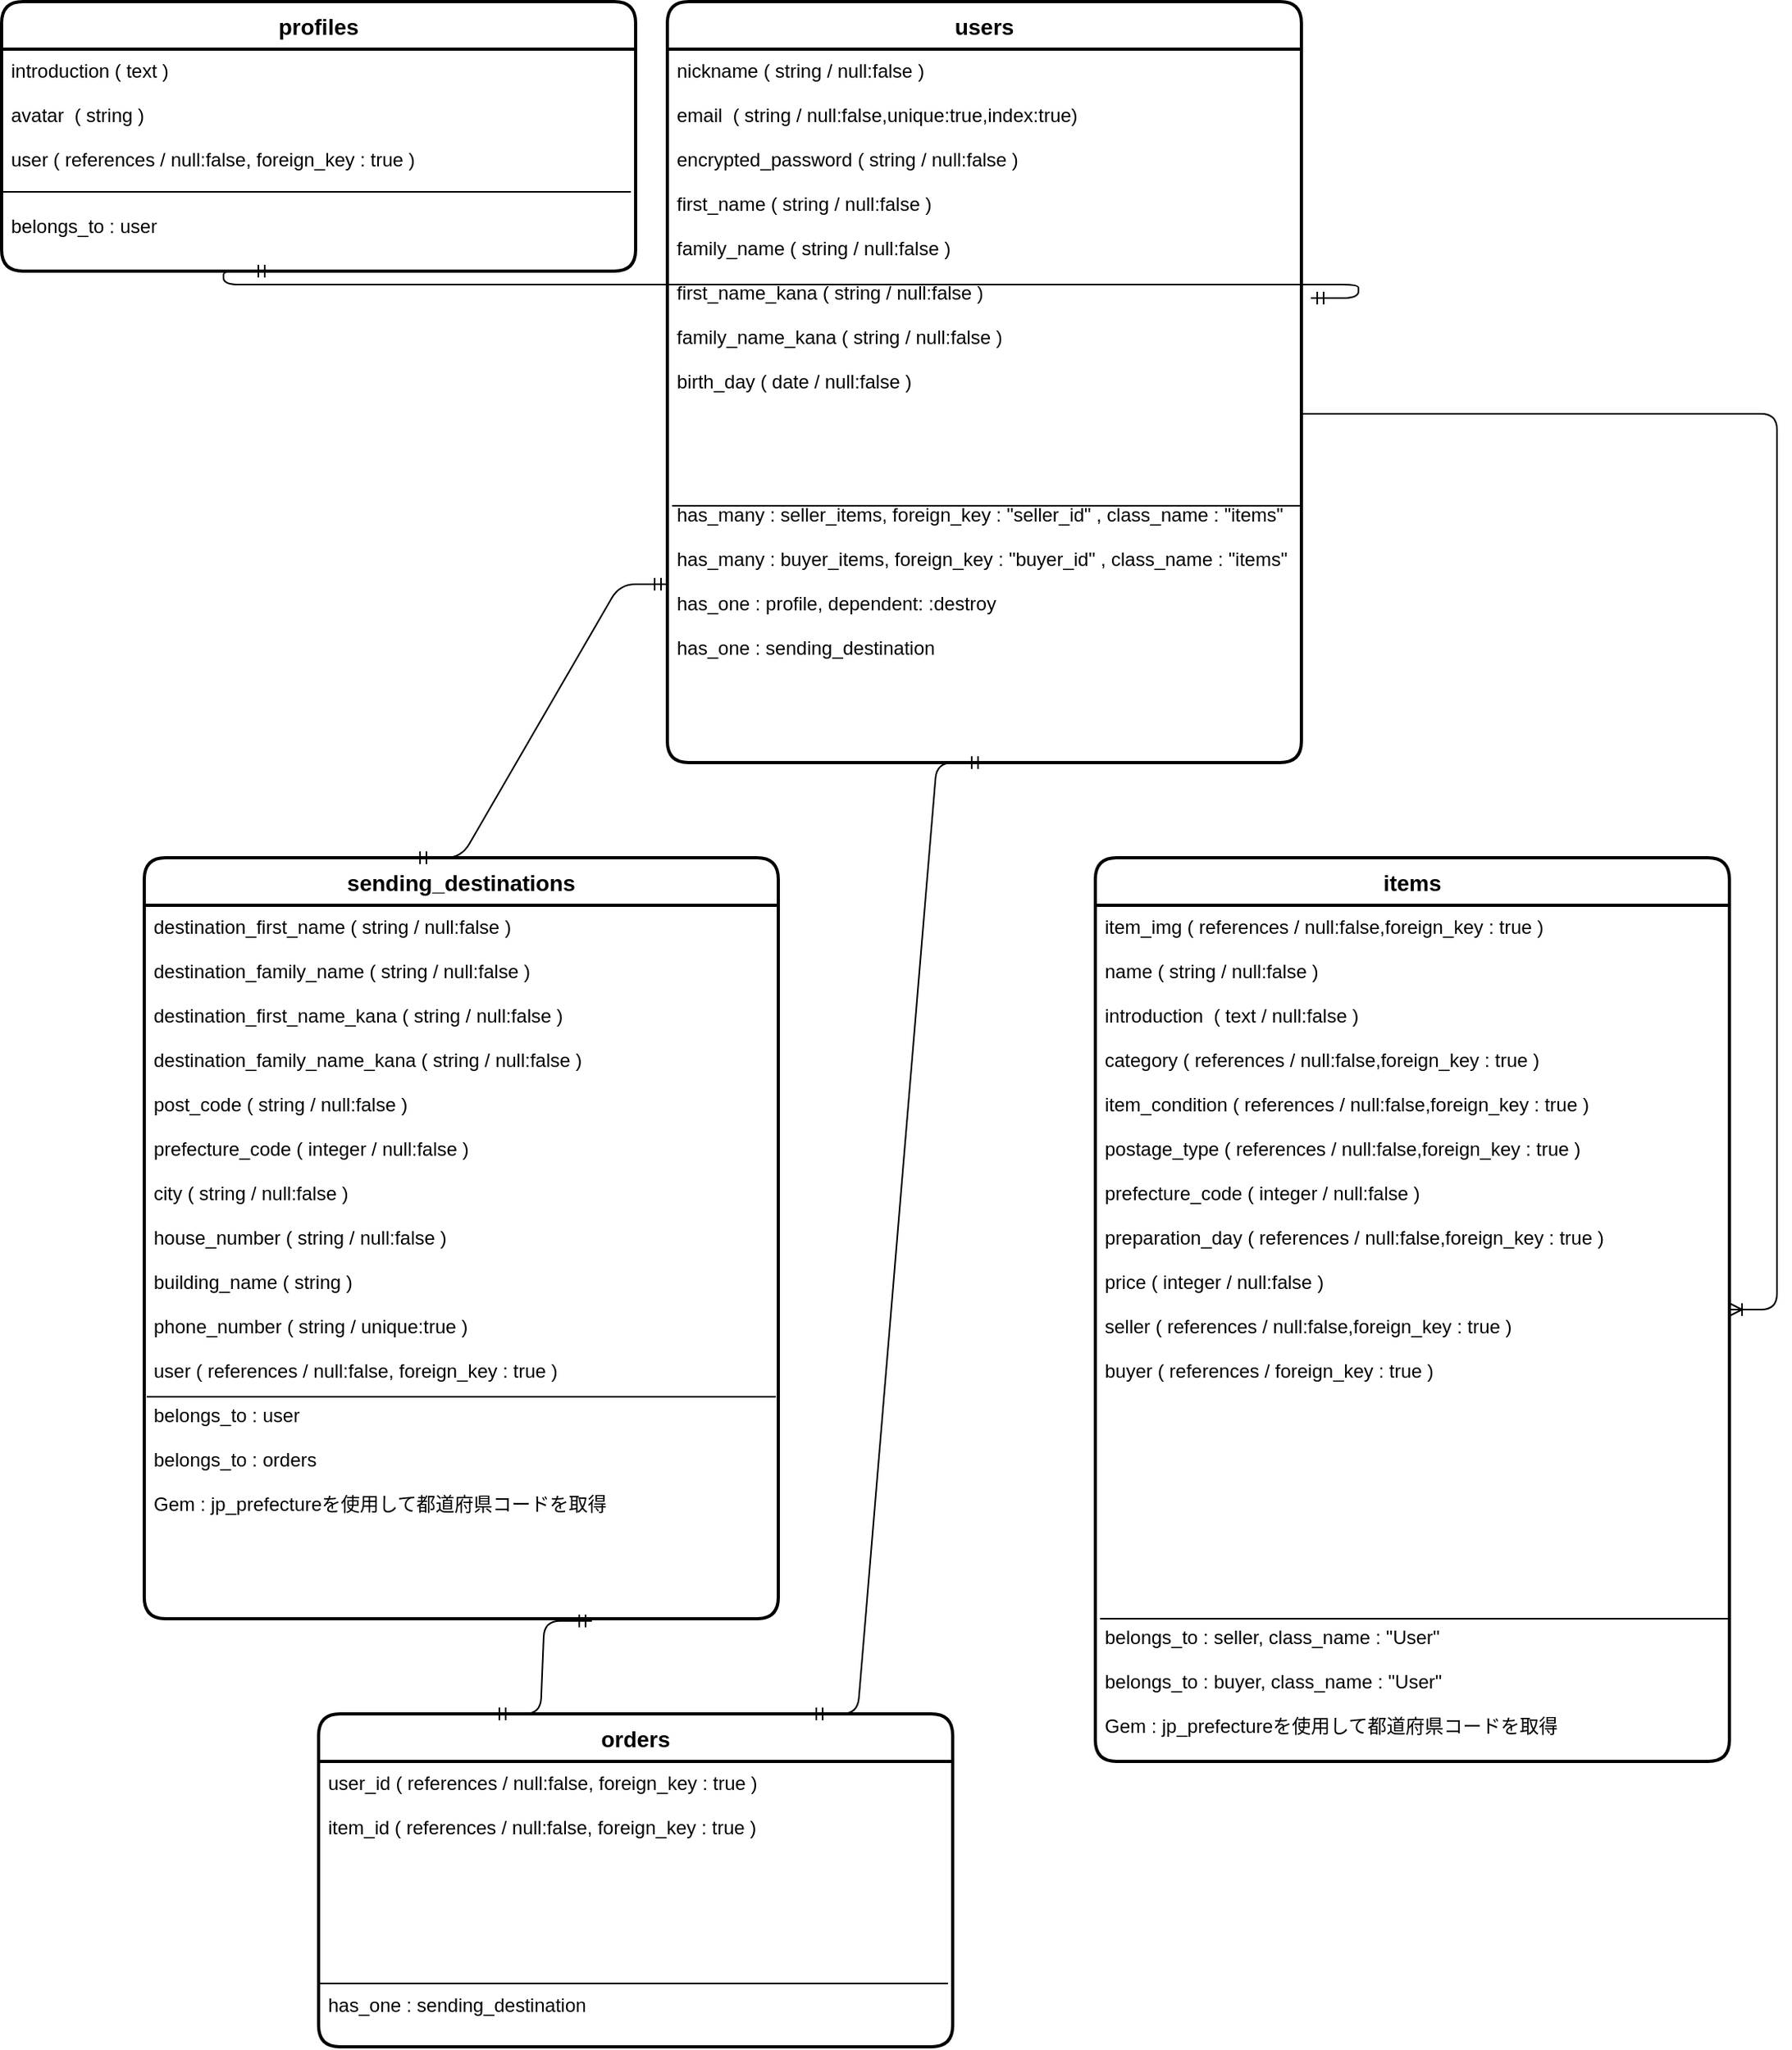 <mxfile version="13.10.0" type="embed">
    <diagram id="O7533EYIqYoyhk6JIRFR" name="Page-1">
        <mxGraphModel dx="880" dy="1691" grid="1" gridSize="10" guides="1" tooltips="1" connect="1" arrows="1" fold="1" page="0" pageScale="1" pageWidth="1169" pageHeight="827" math="0" shadow="0">
            <root>
                <mxCell id="0"/>
                <mxCell id="1" parent="0"/>
                <mxCell id="252" value="" style="endArrow=none;html=1;fontSize=18;" parent="1" edge="1">
                    <mxGeometry width="50" height="50" relative="1" as="geometry">
                        <mxPoint x="445" y="140" as="sourcePoint"/>
                        <mxPoint x="445.0" y="140" as="targetPoint"/>
                    </mxGeometry>
                </mxCell>
                <mxCell id="291" value="users" style="swimlane;childLayout=stackLayout;horizontal=1;startSize=30;horizontalStack=0;rounded=1;fontSize=14;fontStyle=1;strokeWidth=2;resizeParent=0;resizeLast=1;shadow=0;dashed=0;align=center;" parent="1" vertex="1">
                    <mxGeometry x="430" y="-820" width="400" height="480" as="geometry"/>
                </mxCell>
                <mxCell id="292" value="nickname ( string / null:false )&#10;&#10;email  ( string / null:false,unique:true,index:true)&#10;&#10;encrypted_password ( string / null:false )&#10;&#10;first_name ( string / null:false )&#10;&#10;family_name ( string / null:false )&#10;&#10;first_name_kana ( string / null:false )&#10;&#10;family_name_kana ( string / null:false )&#10;&#10;birth_day ( date / null:false )&#10;&#10;&#10;&#10;&#10;&#10;has_many : seller_items, foreign_key : &quot;seller_id&quot; , class_name : &quot;items&quot;&#10;&#10;has_many : buyer_items, foreign_key : &quot;buyer_id&quot; , class_name : &quot;items&quot;&#10;&#10;has_one : profile, dependent: :destroy &#10;&#10;has_one : sending_destination&#10;&#10;&#10;&#10;" style="align=left;strokeColor=none;fillColor=none;spacingLeft=4;fontSize=12;verticalAlign=top;resizable=0;rotatable=0;part=1;" parent="291" vertex="1">
                    <mxGeometry y="30" width="400" height="450" as="geometry"/>
                </mxCell>
                <mxCell id="303" value="" style="endArrow=none;html=1;rounded=0;fontSize=18;" parent="291" edge="1">
                    <mxGeometry relative="1" as="geometry">
                        <mxPoint x="400" y="318" as="sourcePoint"/>
                        <mxPoint x="400" y="318" as="targetPoint"/>
                        <Array as="points">
                            <mxPoint x="3" y="318"/>
                        </Array>
                    </mxGeometry>
                </mxCell>
                <mxCell id="306" value="profiles" style="swimlane;childLayout=stackLayout;horizontal=1;startSize=30;horizontalStack=0;rounded=1;fontSize=14;fontStyle=1;strokeWidth=2;resizeParent=0;resizeLast=1;shadow=0;dashed=0;align=center;" parent="1" vertex="1">
                    <mxGeometry x="10" y="-820" width="400" height="170" as="geometry"/>
                </mxCell>
                <mxCell id="308" value="" style="endArrow=none;html=1;rounded=0;fontSize=18;" parent="306" edge="1">
                    <mxGeometry relative="1" as="geometry">
                        <mxPoint x="397" y="120" as="sourcePoint"/>
                        <mxPoint x="397" y="120" as="targetPoint"/>
                        <Array as="points">
                            <mxPoint y="120"/>
                        </Array>
                    </mxGeometry>
                </mxCell>
                <mxCell id="307" value="introduction ( text )&#10;&#10;avatar  ( string )&#10;&#10;user ( references / null:false, foreign_key : true )&#10;&#10;&#10;belongs_to : user&#10;&#10;&#10;" style="align=left;strokeColor=none;fillColor=none;spacingLeft=4;fontSize=12;verticalAlign=top;resizable=0;rotatable=0;part=1;" parent="306" vertex="1">
                    <mxGeometry y="30" width="400" height="140" as="geometry"/>
                </mxCell>
                <mxCell id="310" value="items" style="swimlane;childLayout=stackLayout;horizontal=1;startSize=30;horizontalStack=0;rounded=1;fontSize=14;fontStyle=1;strokeWidth=2;resizeParent=0;resizeLast=1;shadow=0;dashed=0;align=center;" parent="1" vertex="1">
                    <mxGeometry x="700" y="-280" width="400" height="570" as="geometry"/>
                </mxCell>
                <mxCell id="311" value="item_img ( references / null:false,foreign_key : true )&#10;&#10;name ( string / null:false )&#10;&#10;introduction  ( text / null:false )&#10;&#10;category ( references / null:false,foreign_key : true )&#10;&#10;item_condition ( references / null:false,foreign_key : true )&#10;&#10;postage_type ( references / null:false,foreign_key : true )&#10;&#10;prefecture_code ( integer / null:false )&#10;&#10;preparation_day ( references / null:false,foreign_key : true )&#10;&#10;price ( integer / null:false )&#10;&#10;seller ( references / null:false,foreign_key : true )&#10;&#10;buyer ( references / foreign_key : true )&#10; &#10;&#10;&#10;&#10;&#10;&#10;&#10;&#10;&#10;&#10;&#10;belongs_to : seller, class_name : &quot;User&quot;&#10;&#10;belongs_to : buyer, class_name : &quot;User&quot;&#10;&#10;Gem : jp_prefectureを使用して都道府県コードを取得&#10;&#10;&#10;" style="align=left;strokeColor=none;fillColor=none;spacingLeft=4;fontSize=12;verticalAlign=top;resizable=0;rotatable=0;part=1;" parent="310" vertex="1">
                    <mxGeometry y="30" width="400" height="540" as="geometry"/>
                </mxCell>
                <mxCell id="312" value="" style="endArrow=none;html=1;rounded=0;fontSize=18;" parent="310" edge="1">
                    <mxGeometry relative="1" as="geometry">
                        <mxPoint x="400" y="480" as="sourcePoint"/>
                        <mxPoint x="400" y="480" as="targetPoint"/>
                        <Array as="points">
                            <mxPoint x="3" y="480"/>
                        </Array>
                    </mxGeometry>
                </mxCell>
                <mxCell id="313" value="sending_destinations" style="swimlane;childLayout=stackLayout;horizontal=1;startSize=30;horizontalStack=0;rounded=1;fontSize=14;fontStyle=1;strokeWidth=2;resizeParent=0;resizeLast=1;shadow=0;dashed=0;align=center;" parent="1" vertex="1">
                    <mxGeometry x="100" y="-280" width="400" height="480" as="geometry"/>
                </mxCell>
                <mxCell id="314" value="destination_first_name ( string / null:false )&#10;&#10;destination_family_name ( string / null:false )&#10;&#10;destination_first_name_kana ( string / null:false )&#10;&#10;destination_family_name_kana ( string / null:false )&#10;&#10;post_code ( string / null:false )&#10;&#10;prefecture_code ( integer / null:false )&#10;&#10;city ( string / null:false )&#10;&#10;house_number ( string / null:false )&#10;&#10;building_name ( string )&#10;&#10;phone_number ( string / unique:true )&#10;&#10;user ( references / null:false, foreign_key : true )&#10;&#10;belongs_to : user&#10;&#10;belongs_to : orders&#10;&#10;Gem : jp_prefectureを使用して都道府県コードを取得&#10;&#10;&#10;" style="align=left;strokeColor=none;fillColor=none;spacingLeft=4;fontSize=12;verticalAlign=top;resizable=0;rotatable=0;part=1;" parent="313" vertex="1">
                    <mxGeometry y="30" width="400" height="450" as="geometry"/>
                </mxCell>
                <mxCell id="315" value="" style="endArrow=none;html=1;rounded=0;fontSize=18;" parent="313" edge="1">
                    <mxGeometry relative="1" as="geometry">
                        <mxPoint x="398.5" y="340" as="sourcePoint"/>
                        <mxPoint x="398.5" y="340" as="targetPoint"/>
                        <Array as="points">
                            <mxPoint x="1.5" y="340"/>
                        </Array>
                    </mxGeometry>
                </mxCell>
                <mxCell id="316" value="orders" style="swimlane;childLayout=stackLayout;horizontal=1;startSize=30;horizontalStack=0;rounded=1;fontSize=14;fontStyle=1;strokeWidth=2;resizeParent=0;resizeLast=1;shadow=0;dashed=0;align=center;" parent="1" vertex="1">
                    <mxGeometry x="210" y="260" width="400" height="210" as="geometry"/>
                </mxCell>
                <mxCell id="318" value="" style="endArrow=none;html=1;rounded=0;fontSize=18;" parent="316" edge="1">
                    <mxGeometry relative="1" as="geometry">
                        <mxPoint x="397" y="170" as="sourcePoint"/>
                        <mxPoint x="397" y="170" as="targetPoint"/>
                        <Array as="points">
                            <mxPoint y="170"/>
                        </Array>
                    </mxGeometry>
                </mxCell>
                <mxCell id="317" value="user_id ( references / null:false, foreign_key : true )&#10;&#10;item_id ( references / null:false, foreign_key : true )&#10;&#10;&#10;&#10;&#10;&#10;&#10;&#10;has_one : sending_destination&#10;&#10;&#10;" style="align=left;strokeColor=none;fillColor=none;spacingLeft=4;fontSize=12;verticalAlign=top;resizable=0;rotatable=0;part=1;" parent="316" vertex="1">
                    <mxGeometry y="30" width="400" height="180" as="geometry"/>
                </mxCell>
                <mxCell id="319" value="" style="edgeStyle=entityRelationEdgeStyle;fontSize=12;html=1;endArrow=ERoneToMany;" parent="1" target="310" edge="1">
                    <mxGeometry width="100" height="100" relative="1" as="geometry">
                        <mxPoint x="830" y="-560" as="sourcePoint"/>
                        <mxPoint x="990" y="-290" as="targetPoint"/>
                    </mxGeometry>
                </mxCell>
                <mxCell id="320" value="" style="edgeStyle=entityRelationEdgeStyle;fontSize=12;html=1;endArrow=ERmandOne;startArrow=ERmandOne;entryX=0;entryY=0.75;entryDx=0;entryDy=0;" parent="1" target="292" edge="1">
                    <mxGeometry width="100" height="100" relative="1" as="geometry">
                        <mxPoint x="270" y="-280" as="sourcePoint"/>
                        <mxPoint x="420" y="-450" as="targetPoint"/>
                    </mxGeometry>
                </mxCell>
                <mxCell id="321" value="" style="edgeStyle=entityRelationEdgeStyle;fontSize=12;html=1;endArrow=ERmandOne;startArrow=ERmandOne;exitX=1.015;exitY=0.349;exitDx=0;exitDy=0;exitPerimeter=0;" parent="1" source="292" edge="1">
                    <mxGeometry width="100" height="100" relative="1" as="geometry">
                        <mxPoint x="380" y="-450" as="sourcePoint"/>
                        <mxPoint x="180" y="-650" as="targetPoint"/>
                    </mxGeometry>
                </mxCell>
                <mxCell id="322" value="" style="edgeStyle=entityRelationEdgeStyle;fontSize=12;html=1;endArrow=ERmandOne;startArrow=ERmandOne;entryX=0.5;entryY=1;entryDx=0;entryDy=0;" parent="1" target="292" edge="1">
                    <mxGeometry width="100" height="100" relative="1" as="geometry">
                        <mxPoint x="520" y="260" as="sourcePoint"/>
                        <mxPoint x="620" y="160" as="targetPoint"/>
                    </mxGeometry>
                </mxCell>
                <mxCell id="323" value="" style="edgeStyle=entityRelationEdgeStyle;fontSize=12;html=1;endArrow=ERmandOne;startArrow=ERmandOne;entryX=0.706;entryY=1.003;entryDx=0;entryDy=0;entryPerimeter=0;" edge="1" parent="1" target="314">
                    <mxGeometry width="100" height="100" relative="1" as="geometry">
                        <mxPoint x="320" y="260" as="sourcePoint"/>
                        <mxPoint x="420" y="160" as="targetPoint"/>
                    </mxGeometry>
                </mxCell>
            </root>
        </mxGraphModel>
    </diagram>
</mxfile>